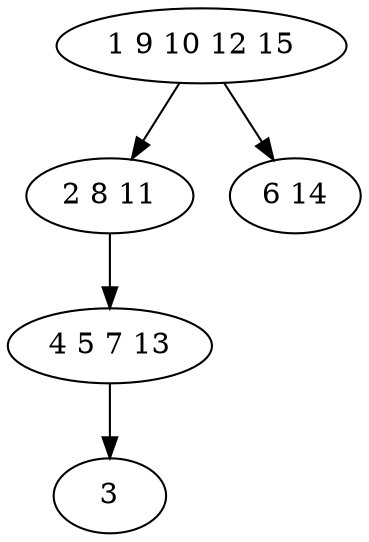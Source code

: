 digraph true_tree {
	"0" -> "1"
	"0" -> "2"
	"1" -> "3"
	"3" -> "4"
	"0" [label="1 9 10 12 15"];
	"1" [label="2 8 11"];
	"2" [label="6 14"];
	"3" [label="4 5 7 13"];
	"4" [label="3"];
}
